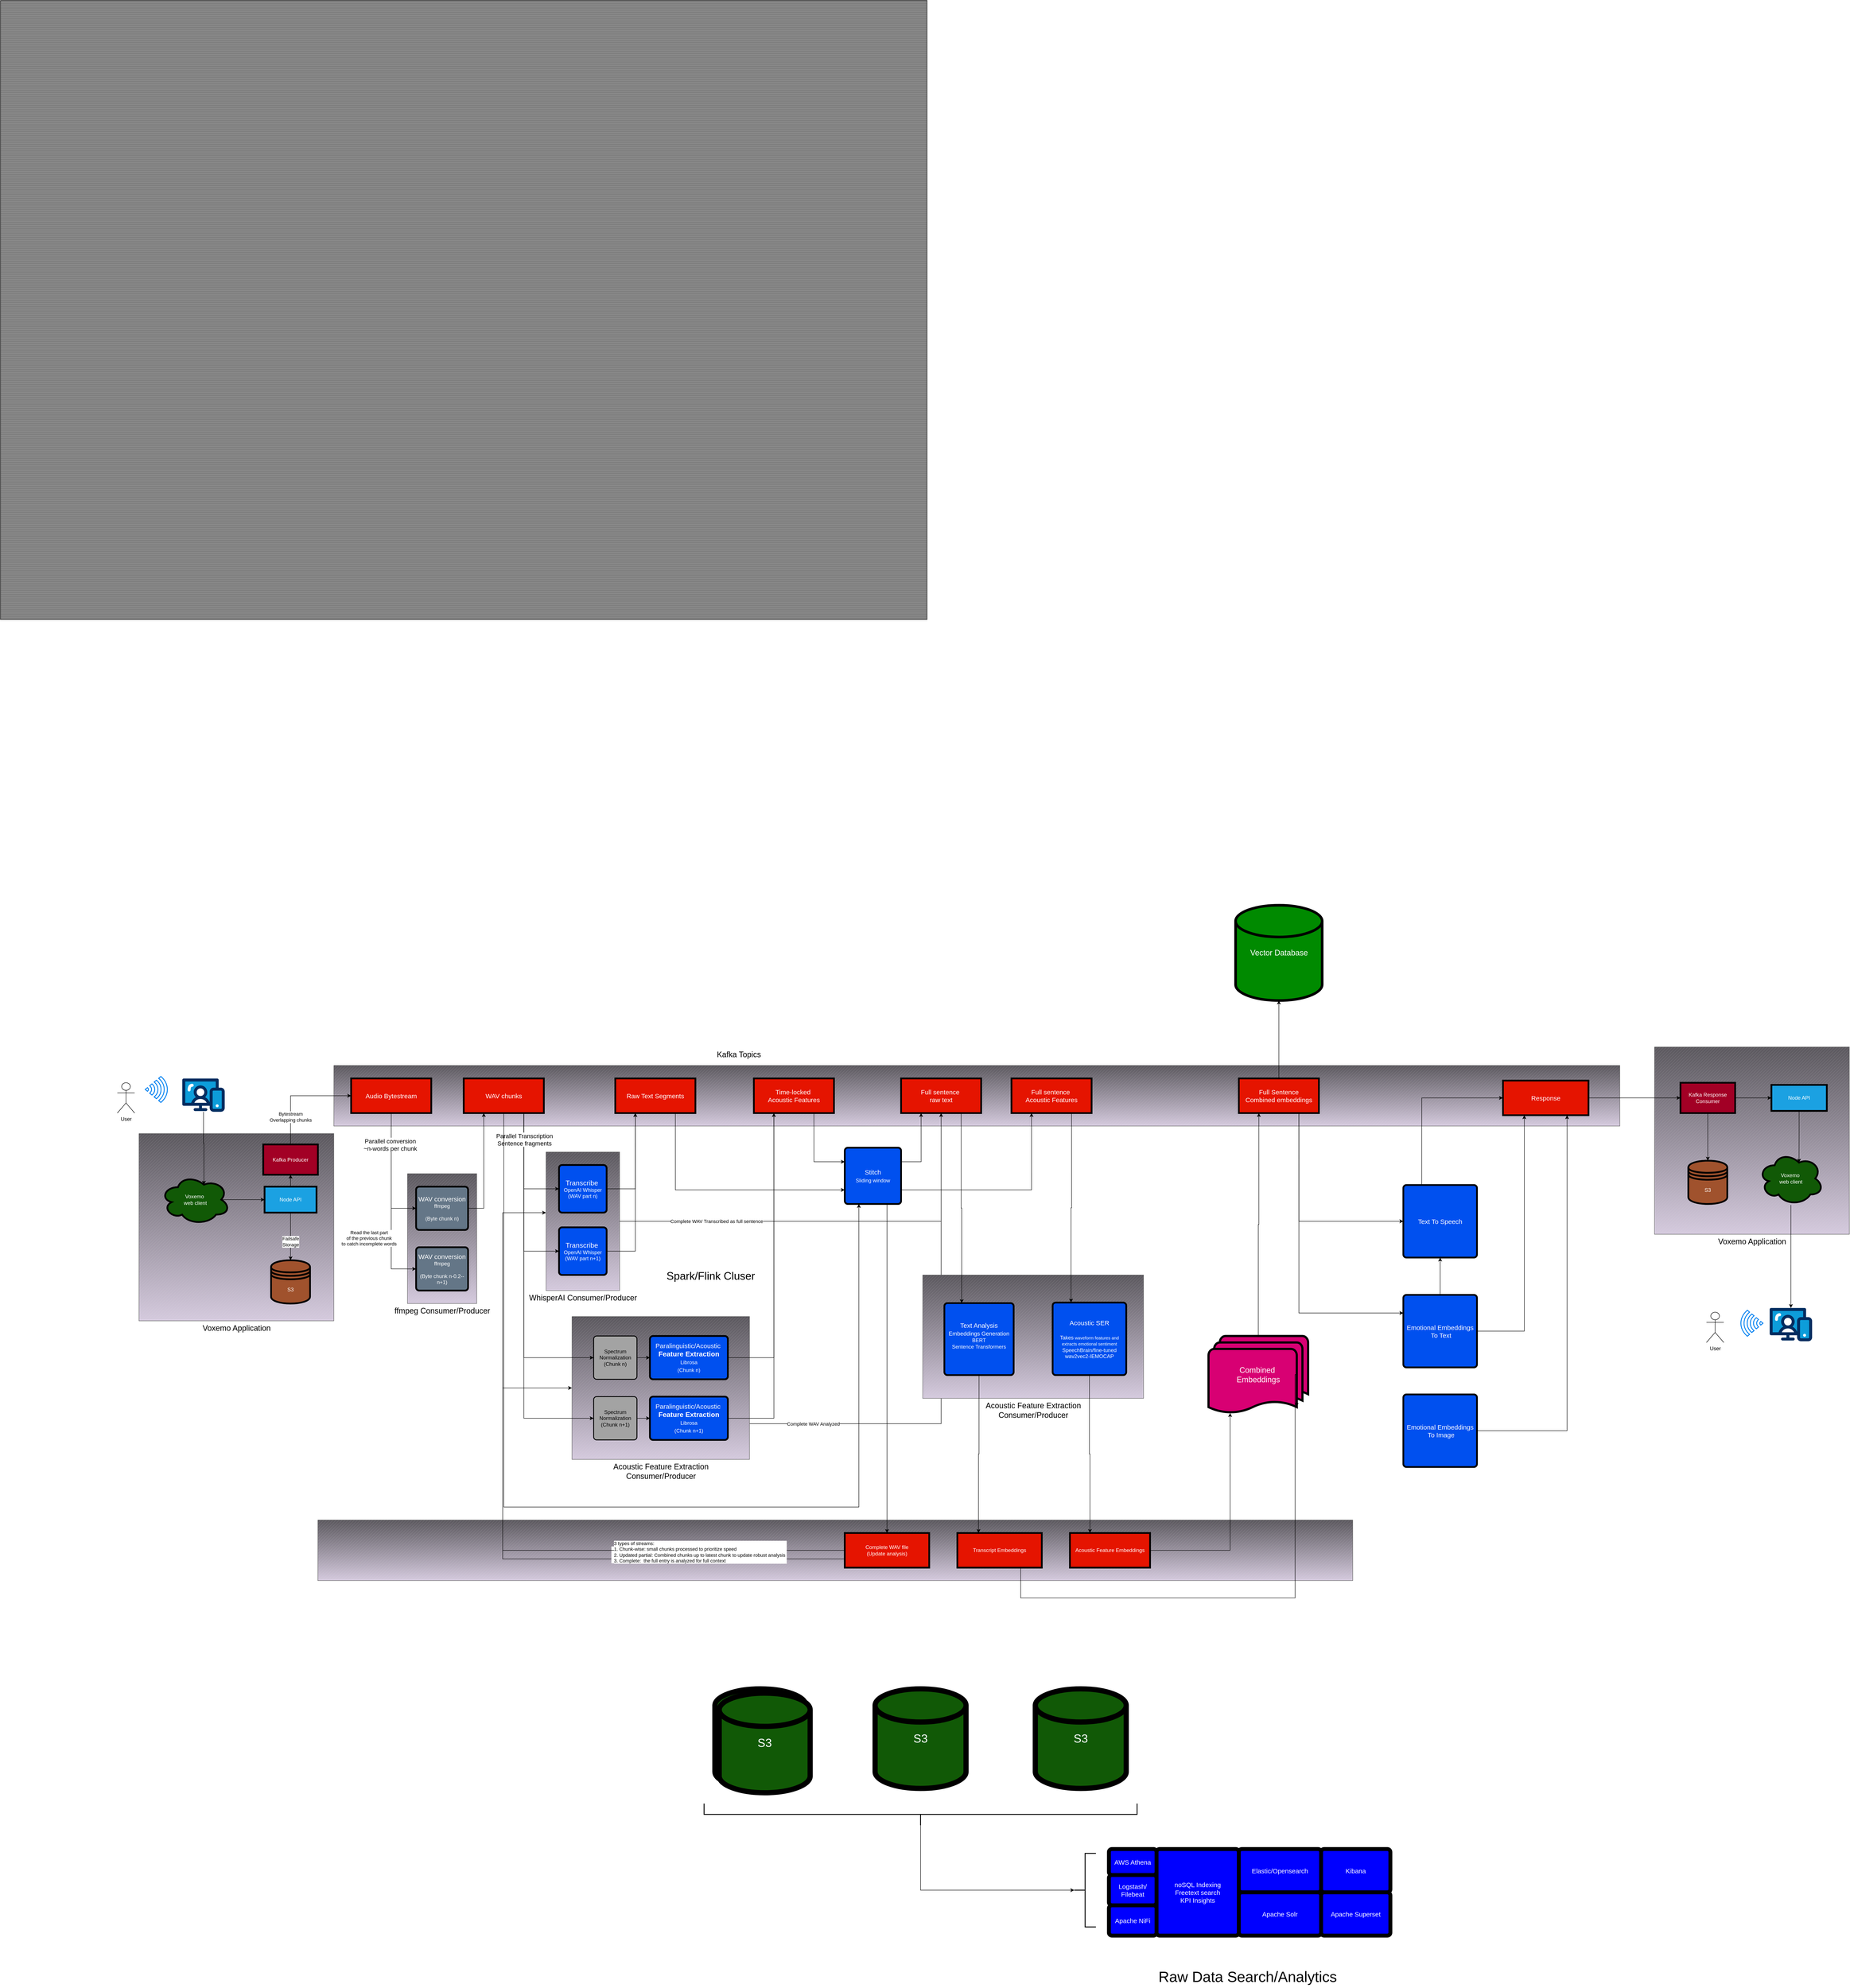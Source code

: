 <mxfile version="24.7.7">
  <diagram name="Page-1" id="7Tb53v2nf2DUyBZa-c6o">
    <mxGraphModel dx="3130" dy="4836" grid="1" gridSize="10" guides="1" tooltips="1" connect="1" arrows="1" fold="1" page="1" pageScale="1" pageWidth="850" pageHeight="1100" math="0" shadow="0">
      <root>
        <mxCell id="0" />
        <mxCell id="1" parent="0" />
        <mxCell id="9S8Kf50l2ie6K4rebAup-185" value="&lt;font style=&quot;font-size: 18px;&quot;&gt;Voxemo Application&lt;/font&gt;" style="verticalLabelPosition=bottom;verticalAlign=top;html=1;shape=mxgraph.basic.patternFillRect;fillStyle=diag;step=5;fillStrokeWidth=0.2;fillStrokeColor=#dddddd;fillColor=#D5CADE;gradientColor=#5B585E;strokeColor=#666666;gradientDirection=north;" vertex="1" parent="1">
          <mxGeometry x="3610" y="-2.6" width="450" height="432.6" as="geometry" />
        </mxCell>
        <mxCell id="9S8Kf50l2ie6K4rebAup-151" value="" style="verticalLabelPosition=bottom;verticalAlign=top;html=1;shape=mxgraph.basic.patternFillRect;fillStyle=diag;step=5;fillStrokeWidth=0.2;fillStrokeColor=#dddddd;fillColor=#D5CADE;gradientColor=#5B585E;strokeColor=#666666;gradientDirection=north;" vertex="1" parent="1">
          <mxGeometry x="523.12" y="1090" width="2390" height="140" as="geometry" />
        </mxCell>
        <mxCell id="9S8Kf50l2ie6K4rebAup-149" style="edgeStyle=orthogonalEdgeStyle;rounded=0;orthogonalLoop=1;jettySize=auto;html=1;exitX=0.5;exitY=1;exitDx=0;exitDy=0;entryX=1;entryY=0.75;entryDx=0;entryDy=0;entryPerimeter=0;startArrow=classic;startFill=1;endArrow=none;endFill=0;" edge="1" parent="1" source="9S8Kf50l2ie6K4rebAup-108" target="9S8Kf50l2ie6K4rebAup-95">
          <mxGeometry relative="1" as="geometry" />
        </mxCell>
        <mxCell id="9S8Kf50l2ie6K4rebAup-150" value="Complete WAV Analyzed" style="edgeLabel;html=1;align=center;verticalAlign=middle;resizable=0;points=[];" vertex="1" connectable="0" parent="9S8Kf50l2ie6K4rebAup-149">
          <mxGeometry x="0.747" relative="1" as="geometry">
            <mxPoint as="offset" />
          </mxGeometry>
        </mxCell>
        <mxCell id="9S8Kf50l2ie6K4rebAup-129" value="&lt;font style=&quot;font-size: 18px;&quot;&gt;Voxemo Application&lt;/font&gt;" style="verticalLabelPosition=bottom;verticalAlign=top;html=1;shape=mxgraph.basic.patternFillRect;fillStyle=diag;step=5;fillStrokeWidth=0.2;fillStrokeColor=#dddddd;fillColor=#D5CADE;gradientColor=#5B585E;strokeColor=#666666;gradientDirection=north;" vertex="1" parent="1">
          <mxGeometry x="110" y="197.4" width="450" height="432.6" as="geometry" />
        </mxCell>
        <mxCell id="9S8Kf50l2ie6K4rebAup-118" value="&lt;font style=&quot;font-size: 18px;&quot;&gt;Acoustic Feature Extraction&lt;/font&gt;&lt;div style=&quot;font-size: 18px;&quot;&gt;&lt;font style=&quot;font-size: 18px;&quot;&gt;Consumer/Producer&lt;/font&gt;&lt;/div&gt;" style="verticalLabelPosition=bottom;verticalAlign=top;html=1;shape=mxgraph.basic.patternFillRect;fillStyle=diag;step=5;fillStrokeWidth=0.2;fillStrokeColor=#dddddd;fillColor=#D5CADE;gradientColor=#5B585E;strokeColor=#666666;gradientDirection=north;" vertex="1" parent="1">
          <mxGeometry x="1920" y="524" width="510" height="285" as="geometry" />
        </mxCell>
        <mxCell id="9S8Kf50l2ie6K4rebAup-104" value="&lt;font style=&quot;font-size: 18px;&quot;&gt;ffmpeg Consumer/Producer&lt;/font&gt;" style="verticalLabelPosition=bottom;verticalAlign=top;html=1;shape=mxgraph.basic.patternFillRect;fillStyle=diag;step=5;fillStrokeWidth=0.2;fillStrokeColor=#dddddd;fillColor=#D5CADE;gradientColor=#5B585E;strokeColor=#666666;gradientDirection=north;" vertex="1" parent="1">
          <mxGeometry x="730" y="290" width="160" height="300" as="geometry" />
        </mxCell>
        <mxCell id="9S8Kf50l2ie6K4rebAup-95" value="&lt;font style=&quot;font-size: 18px;&quot;&gt;Acoustic Feature Extraction&lt;/font&gt;&lt;div style=&quot;font-size: 18px;&quot;&gt;&lt;font style=&quot;font-size: 18px;&quot;&gt;Consumer/Producer&lt;/font&gt;&lt;/div&gt;" style="verticalLabelPosition=bottom;verticalAlign=top;html=1;shape=mxgraph.basic.patternFillRect;fillStyle=diag;step=5;fillStrokeWidth=0.2;fillStrokeColor=#dddddd;fillColor=#D5CADE;gradientColor=#5B585E;strokeColor=#666666;gradientDirection=north;" vertex="1" parent="1">
          <mxGeometry x="1110" y="620" width="410" height="330" as="geometry" />
        </mxCell>
        <mxCell id="9S8Kf50l2ie6K4rebAup-92" value="&lt;font style=&quot;font-size: 18px;&quot;&gt;WhisperAI Consumer/Producer&lt;/font&gt;" style="verticalLabelPosition=bottom;verticalAlign=top;html=1;shape=mxgraph.basic.patternFillRect;fillStyle=diag;step=5;fillStrokeWidth=0.2;fillStrokeColor=#dddddd;fillColor=#D5CADE;gradientColor=#5B585E;strokeColor=#666666;gradientDirection=north;" vertex="1" parent="1">
          <mxGeometry x="1050" y="240" width="170" height="320" as="geometry" />
        </mxCell>
        <mxCell id="9S8Kf50l2ie6K4rebAup-90" value="" style="verticalLabelPosition=bottom;verticalAlign=top;html=1;shape=mxgraph.basic.patternFillRect;fillStyle=diag;step=5;fillStrokeWidth=0.2;fillStrokeColor=#dddddd;fillColor=#D5CADE;gradientColor=#5B585E;strokeColor=#666666;gradientDirection=north;" vertex="1" parent="1">
          <mxGeometry x="560" y="40" width="2970" height="140" as="geometry" />
        </mxCell>
        <mxCell id="9S8Kf50l2ie6K4rebAup-51" value="" style="verticalLabelPosition=bottom;verticalAlign=top;html=1;shape=mxgraph.basic.patternFillRect;fillStyle=hor;step=5;fillStrokeWidth=0.2;fillStrokeColor=#dddddd;fillColor=#808080;" vertex="1" parent="1">
          <mxGeometry x="-210" y="-2420" width="2140" height="1430" as="geometry" />
        </mxCell>
        <mxCell id="9S8Kf50l2ie6K4rebAup-1" value="User" style="shape=umlActor;verticalLabelPosition=bottom;verticalAlign=top;html=1;outlineConnect=0;" vertex="1" parent="1">
          <mxGeometry x="60" y="80" width="40" height="70" as="geometry" />
        </mxCell>
        <mxCell id="9S8Kf50l2ie6K4rebAup-10" style="edgeStyle=orthogonalEdgeStyle;rounded=0;orthogonalLoop=1;jettySize=auto;html=1;exitX=0.875;exitY=0.5;exitDx=0;exitDy=0;exitPerimeter=0;entryX=0;entryY=0.5;entryDx=0;entryDy=0;" edge="1" parent="1" source="9S8Kf50l2ie6K4rebAup-2" target="9S8Kf50l2ie6K4rebAup-3">
          <mxGeometry relative="1" as="geometry" />
        </mxCell>
        <mxCell id="9S8Kf50l2ie6K4rebAup-2" value="Voxemo&amp;nbsp;&lt;div&gt;web client&lt;/div&gt;" style="ellipse;shape=cloud;whiteSpace=wrap;html=1;fillColor=#115906;strokeColor=#000000;fontColor=#ffffff;strokeWidth=4;" vertex="1" parent="1">
          <mxGeometry x="160" y="292.5" width="160" height="115" as="geometry" />
        </mxCell>
        <mxCell id="9S8Kf50l2ie6K4rebAup-30" style="edgeStyle=orthogonalEdgeStyle;rounded=0;orthogonalLoop=1;jettySize=auto;html=1;entryX=0.5;entryY=1;entryDx=0;entryDy=0;" edge="1" parent="1" source="9S8Kf50l2ie6K4rebAup-3" target="9S8Kf50l2ie6K4rebAup-27">
          <mxGeometry relative="1" as="geometry" />
        </mxCell>
        <mxCell id="9S8Kf50l2ie6K4rebAup-79" style="edgeStyle=orthogonalEdgeStyle;rounded=0;orthogonalLoop=1;jettySize=auto;html=1;exitX=0.5;exitY=1;exitDx=0;exitDy=0;entryX=0.5;entryY=0;entryDx=0;entryDy=0;" edge="1" parent="1" source="9S8Kf50l2ie6K4rebAup-3" target="9S8Kf50l2ie6K4rebAup-11">
          <mxGeometry relative="1" as="geometry" />
        </mxCell>
        <mxCell id="9S8Kf50l2ie6K4rebAup-80" value="Failsafe&lt;div&gt;Storage&lt;/div&gt;" style="edgeLabel;html=1;align=center;verticalAlign=middle;resizable=0;points=[];" vertex="1" connectable="0" parent="9S8Kf50l2ie6K4rebAup-79">
          <mxGeometry x="-0.208" relative="1" as="geometry">
            <mxPoint y="23" as="offset" />
          </mxGeometry>
        </mxCell>
        <mxCell id="9S8Kf50l2ie6K4rebAup-3" value="Node API" style="rounded=0;whiteSpace=wrap;html=1;fillColor=#1ba1e2;strokeColor=#000000;fontColor=#ffffff;strokeWidth=4;" vertex="1" parent="1">
          <mxGeometry x="400" y="320" width="120" height="60" as="geometry" />
        </mxCell>
        <mxCell id="9S8Kf50l2ie6K4rebAup-6" value="" style="html=1;verticalLabelPosition=bottom;align=center;labelBackgroundColor=#ffffff;verticalAlign=top;strokeWidth=2;strokeColor=#0080F0;shadow=0;dashed=0;shape=mxgraph.ios7.icons.wifi;pointerEvents=1;rotation=90;" vertex="1" parent="1">
          <mxGeometry x="120" y="70" width="60" height="51" as="geometry" />
        </mxCell>
        <mxCell id="9S8Kf50l2ie6K4rebAup-7" value="" style="verticalLabelPosition=bottom;aspect=fixed;html=1;shape=mxgraph.salesforce.web;" vertex="1" parent="1">
          <mxGeometry x="210" y="70" width="97.97" height="77.4" as="geometry" />
        </mxCell>
        <mxCell id="9S8Kf50l2ie6K4rebAup-9" style="edgeStyle=orthogonalEdgeStyle;rounded=0;orthogonalLoop=1;jettySize=auto;html=1;entryX=0.625;entryY=0.2;entryDx=0;entryDy=0;entryPerimeter=0;" edge="1" parent="1" source="9S8Kf50l2ie6K4rebAup-7" target="9S8Kf50l2ie6K4rebAup-2">
          <mxGeometry relative="1" as="geometry" />
        </mxCell>
        <mxCell id="9S8Kf50l2ie6K4rebAup-11" value="S3" style="shape=datastore;whiteSpace=wrap;html=1;fillColor=#a0522d;strokeColor=#000000;fontColor=#ffffff;strokeWidth=4;" vertex="1" parent="1">
          <mxGeometry x="414.99" y="490" width="90" height="100" as="geometry" />
        </mxCell>
        <mxCell id="9S8Kf50l2ie6K4rebAup-66" style="edgeStyle=orthogonalEdgeStyle;rounded=0;orthogonalLoop=1;jettySize=auto;html=1;exitX=1;exitY=0.5;exitDx=0;exitDy=0;entryX=0.25;entryY=1;entryDx=0;entryDy=0;" edge="1" parent="1" source="9S8Kf50l2ie6K4rebAup-12" target="9S8Kf50l2ie6K4rebAup-67">
          <mxGeometry relative="1" as="geometry" />
        </mxCell>
        <mxCell id="9S8Kf50l2ie6K4rebAup-12" value="&lt;div style=&quot;font-size: 15px;&quot;&gt;WAV conversion&lt;/div&gt;ffmpeg&lt;div&gt;&lt;br&gt;&lt;/div&gt;&lt;div&gt;(Byte chunk n)&lt;/div&gt;" style="rounded=1;whiteSpace=wrap;html=1;absoluteArcSize=1;arcSize=14;strokeWidth=4;fillColor=#647687;strokeColor=#000000;fontColor=#ffffff;" vertex="1" parent="1">
          <mxGeometry x="750" y="320" width="120" height="100" as="geometry" />
        </mxCell>
        <mxCell id="9S8Kf50l2ie6K4rebAup-72" style="edgeStyle=orthogonalEdgeStyle;rounded=0;orthogonalLoop=1;jettySize=auto;html=1;exitX=1;exitY=0.5;exitDx=0;exitDy=0;entryX=0.25;entryY=1;entryDx=0;entryDy=0;" edge="1" parent="1" source="9S8Kf50l2ie6K4rebAup-17" target="9S8Kf50l2ie6K4rebAup-71">
          <mxGeometry relative="1" as="geometry" />
        </mxCell>
        <mxCell id="9S8Kf50l2ie6K4rebAup-17" value="&lt;div&gt;&lt;font style=&quot;font-size: 16px;&quot;&gt;Transcribe&amp;nbsp;&lt;/font&gt;&lt;/div&gt;&lt;div&gt;OpenAI Whisper&lt;/div&gt;&lt;div&gt;(WAV part n)&lt;/div&gt;" style="rounded=1;whiteSpace=wrap;html=1;absoluteArcSize=1;arcSize=14;strokeWidth=4;fillColor=#0050ef;fontColor=#ffffff;strokeColor=#000000;" vertex="1" parent="1">
          <mxGeometry x="1080" y="270" width="110" height="110" as="geometry" />
        </mxCell>
        <mxCell id="9S8Kf50l2ie6K4rebAup-44" style="edgeStyle=orthogonalEdgeStyle;rounded=0;orthogonalLoop=1;jettySize=auto;html=1;exitX=0.5;exitY=0;exitDx=0;exitDy=0;entryX=0;entryY=0.5;entryDx=0;entryDy=0;" edge="1" parent="1" source="9S8Kf50l2ie6K4rebAup-27" target="9S8Kf50l2ie6K4rebAup-46">
          <mxGeometry relative="1" as="geometry">
            <mxPoint x="640" y="70" as="targetPoint" />
          </mxGeometry>
        </mxCell>
        <mxCell id="9S8Kf50l2ie6K4rebAup-99" value="Bytestream&lt;div&gt;Overlapping chunks&lt;/div&gt;" style="edgeLabel;html=1;align=center;verticalAlign=middle;resizable=0;points=[];" vertex="1" connectable="0" parent="9S8Kf50l2ie6K4rebAup-44">
          <mxGeometry x="-0.391" y="2" relative="1" as="geometry">
            <mxPoint x="2" y="13" as="offset" />
          </mxGeometry>
        </mxCell>
        <mxCell id="9S8Kf50l2ie6K4rebAup-27" value="Kafka Producer" style="rounded=0;whiteSpace=wrap;html=1;fillColor=#a20025;strokeColor=#000000;fontColor=#ffffff;strokeWidth=4;" vertex="1" parent="1">
          <mxGeometry x="396.87" y="222.5" width="126.25" height="70" as="geometry" />
        </mxCell>
        <mxCell id="9S8Kf50l2ie6K4rebAup-87" style="edgeStyle=orthogonalEdgeStyle;rounded=0;orthogonalLoop=1;jettySize=auto;html=1;exitX=1;exitY=0.5;exitDx=0;exitDy=0;entryX=0.25;entryY=1;entryDx=0;entryDy=0;" edge="1" parent="1" source="9S8Kf50l2ie6K4rebAup-32" target="9S8Kf50l2ie6K4rebAup-88">
          <mxGeometry relative="1" as="geometry">
            <mxPoint x="1540" y="180" as="targetPoint" />
          </mxGeometry>
        </mxCell>
        <mxCell id="9S8Kf50l2ie6K4rebAup-32" value="&lt;font style=&quot;font-size: 15px;&quot;&gt;Paralinguistic/Acoustic&amp;nbsp;&lt;/font&gt;&lt;div&gt;&lt;font style=&quot;font-size: 16px;&quot;&gt;&lt;b&gt;Feature Extraction&lt;/b&gt;&lt;/font&gt;&lt;/div&gt;&lt;div style=&quot;font-size: 15px;&quot;&gt;&lt;font style=&quot;font-size: 12px;&quot;&gt;Librosa&lt;/font&gt;&lt;/div&gt;&lt;div style=&quot;font-size: 15px;&quot;&gt;&lt;font style=&quot;font-size: 12px;&quot;&gt;(Chunk n)&lt;/font&gt;&lt;/div&gt;" style="rounded=1;whiteSpace=wrap;html=1;absoluteArcSize=1;arcSize=14;strokeWidth=4;fillColor=#0050ef;fontColor=#ffffff;strokeColor=#000000;" vertex="1" parent="1">
          <mxGeometry x="1290" y="665" width="180" height="100" as="geometry" />
        </mxCell>
        <mxCell id="9S8Kf50l2ie6K4rebAup-65" style="edgeStyle=orthogonalEdgeStyle;rounded=0;orthogonalLoop=1;jettySize=auto;html=1;exitX=0.5;exitY=1;exitDx=0;exitDy=0;entryX=0;entryY=0.5;entryDx=0;entryDy=0;" edge="1" parent="1" source="9S8Kf50l2ie6K4rebAup-46" target="9S8Kf50l2ie6K4rebAup-12">
          <mxGeometry relative="1" as="geometry" />
        </mxCell>
        <mxCell id="9S8Kf50l2ie6K4rebAup-101" style="edgeStyle=orthogonalEdgeStyle;rounded=0;orthogonalLoop=1;jettySize=auto;html=1;exitX=0.5;exitY=1;exitDx=0;exitDy=0;entryX=0;entryY=0.5;entryDx=0;entryDy=0;" edge="1" parent="1" source="9S8Kf50l2ie6K4rebAup-46" target="9S8Kf50l2ie6K4rebAup-100">
          <mxGeometry relative="1" as="geometry" />
        </mxCell>
        <mxCell id="9S8Kf50l2ie6K4rebAup-102" value="Read the last part&lt;div&gt;of the previous chunk&lt;/div&gt;&lt;div&gt;to catch incomplete words&lt;/div&gt;" style="edgeLabel;html=1;align=center;verticalAlign=middle;resizable=0;points=[];" vertex="1" connectable="0" parent="9S8Kf50l2ie6K4rebAup-101">
          <mxGeometry x="0.376" y="4" relative="1" as="geometry">
            <mxPoint x="-56" y="2" as="offset" />
          </mxGeometry>
        </mxCell>
        <mxCell id="9S8Kf50l2ie6K4rebAup-130" value="&lt;font style=&quot;font-size: 14px;&quot;&gt;Parallel conversion&lt;/font&gt;&lt;div style=&quot;font-size: 14px;&quot;&gt;&lt;font style=&quot;font-size: 14px;&quot;&gt;~n-words per chunk&lt;/font&gt;&lt;/div&gt;" style="edgeLabel;html=1;align=center;verticalAlign=middle;resizable=0;points=[];" vertex="1" connectable="0" parent="9S8Kf50l2ie6K4rebAup-101">
          <mxGeometry x="-0.65" y="-3" relative="1" as="geometry">
            <mxPoint as="offset" />
          </mxGeometry>
        </mxCell>
        <mxCell id="9S8Kf50l2ie6K4rebAup-46" value="Audio Bytestream" style="whiteSpace=wrap;html=1;align=center;fillColor=#e51400;strokeColor=#000000;fontColor=#ffffff;strokeWidth=4;fontSize=15;" vertex="1" parent="1">
          <mxGeometry x="600" y="70.0" width="185" height="80" as="geometry" />
        </mxCell>
        <mxCell id="9S8Kf50l2ie6K4rebAup-58" style="edgeStyle=orthogonalEdgeStyle;rounded=0;orthogonalLoop=1;jettySize=auto;html=1;exitX=1;exitY=0.5;exitDx=0;exitDy=0;entryX=0;entryY=0.5;entryDx=0;entryDy=0;" edge="1" parent="1" source="9S8Kf50l2ie6K4rebAup-56" target="9S8Kf50l2ie6K4rebAup-32">
          <mxGeometry relative="1" as="geometry" />
        </mxCell>
        <mxCell id="9S8Kf50l2ie6K4rebAup-56" value="Spectrum&lt;div&gt;Normalization&lt;div&gt;(Chunk n)&lt;/div&gt;&lt;/div&gt;" style="rounded=1;whiteSpace=wrap;html=1;absoluteArcSize=1;arcSize=14;strokeWidth=2;fillColor=#A3A3A3;" vertex="1" parent="1">
          <mxGeometry x="1160" y="665" width="100" height="100" as="geometry" />
        </mxCell>
        <mxCell id="9S8Kf50l2ie6K4rebAup-70" style="edgeStyle=orthogonalEdgeStyle;rounded=0;orthogonalLoop=1;jettySize=auto;html=1;exitX=0.75;exitY=1;exitDx=0;exitDy=0;entryX=0;entryY=0.5;entryDx=0;entryDy=0;" edge="1" parent="1" source="9S8Kf50l2ie6K4rebAup-67" target="9S8Kf50l2ie6K4rebAup-17">
          <mxGeometry relative="1" as="geometry" />
        </mxCell>
        <mxCell id="9S8Kf50l2ie6K4rebAup-76" style="edgeStyle=orthogonalEdgeStyle;rounded=0;orthogonalLoop=1;jettySize=auto;html=1;exitX=0.75;exitY=1;exitDx=0;exitDy=0;entryX=0;entryY=0.5;entryDx=0;entryDy=0;" edge="1" parent="1" source="9S8Kf50l2ie6K4rebAup-67" target="9S8Kf50l2ie6K4rebAup-74">
          <mxGeometry relative="1" as="geometry" />
        </mxCell>
        <mxCell id="9S8Kf50l2ie6K4rebAup-82" style="edgeStyle=orthogonalEdgeStyle;rounded=0;orthogonalLoop=1;jettySize=auto;html=1;exitX=0.75;exitY=1;exitDx=0;exitDy=0;entryX=0;entryY=0.5;entryDx=0;entryDy=0;" edge="1" parent="1" source="9S8Kf50l2ie6K4rebAup-67" target="9S8Kf50l2ie6K4rebAup-56">
          <mxGeometry relative="1" as="geometry" />
        </mxCell>
        <mxCell id="9S8Kf50l2ie6K4rebAup-86" style="edgeStyle=orthogonalEdgeStyle;rounded=0;orthogonalLoop=1;jettySize=auto;html=1;exitX=0.75;exitY=1;exitDx=0;exitDy=0;entryX=0;entryY=0.5;entryDx=0;entryDy=0;" edge="1" parent="1" source="9S8Kf50l2ie6K4rebAup-67" target="9S8Kf50l2ie6K4rebAup-85">
          <mxGeometry relative="1" as="geometry" />
        </mxCell>
        <mxCell id="9S8Kf50l2ie6K4rebAup-103" value="&lt;font style=&quot;font-size: 14px;&quot;&gt;Parallel Transcription&lt;/font&gt;&lt;div style=&quot;font-size: 14px;&quot;&gt;&lt;font style=&quot;font-size: 14px;&quot;&gt;Sentence fragments&lt;/font&gt;&lt;/div&gt;" style="edgeLabel;html=1;align=center;verticalAlign=middle;resizable=0;points=[];" vertex="1" connectable="0" parent="9S8Kf50l2ie6K4rebAup-86">
          <mxGeometry x="-0.803" y="-1" relative="1" as="geometry">
            <mxPoint x="2" y="-25" as="offset" />
          </mxGeometry>
        </mxCell>
        <mxCell id="9S8Kf50l2ie6K4rebAup-139" style="edgeStyle=orthogonalEdgeStyle;rounded=0;orthogonalLoop=1;jettySize=auto;html=1;entryX=0.25;entryY=1;entryDx=0;entryDy=0;" edge="1" parent="1" source="9S8Kf50l2ie6K4rebAup-67" target="9S8Kf50l2ie6K4rebAup-105">
          <mxGeometry relative="1" as="geometry">
            <Array as="points">
              <mxPoint x="953" y="1060" />
              <mxPoint x="1773" y="1060" />
            </Array>
          </mxGeometry>
        </mxCell>
        <mxCell id="9S8Kf50l2ie6K4rebAup-67" value="WAV chunks" style="whiteSpace=wrap;html=1;align=center;fillColor=#e51400;strokeColor=#000000;fontColor=#ffffff;strokeWidth=4;fontSize=15;" vertex="1" parent="1">
          <mxGeometry x="860" y="70.0" width="185" height="80" as="geometry" />
        </mxCell>
        <mxCell id="9S8Kf50l2ie6K4rebAup-106" style="edgeStyle=orthogonalEdgeStyle;rounded=0;orthogonalLoop=1;jettySize=auto;html=1;exitX=0.75;exitY=1;exitDx=0;exitDy=0;entryX=0;entryY=0.75;entryDx=0;entryDy=0;" edge="1" parent="1" source="9S8Kf50l2ie6K4rebAup-71" target="9S8Kf50l2ie6K4rebAup-105">
          <mxGeometry relative="1" as="geometry" />
        </mxCell>
        <mxCell id="9S8Kf50l2ie6K4rebAup-71" value="Raw Text Segments" style="whiteSpace=wrap;html=1;align=center;fillColor=#e51400;strokeColor=#000000;fontColor=#ffffff;strokeWidth=4;fontSize=15;" vertex="1" parent="1">
          <mxGeometry x="1210" y="70.0" width="185" height="80" as="geometry" />
        </mxCell>
        <mxCell id="9S8Kf50l2ie6K4rebAup-78" style="edgeStyle=orthogonalEdgeStyle;rounded=0;orthogonalLoop=1;jettySize=auto;html=1;exitX=1;exitY=0.5;exitDx=0;exitDy=0;entryX=0.25;entryY=1;entryDx=0;entryDy=0;" edge="1" parent="1" source="9S8Kf50l2ie6K4rebAup-74" target="9S8Kf50l2ie6K4rebAup-71">
          <mxGeometry relative="1" as="geometry" />
        </mxCell>
        <mxCell id="9S8Kf50l2ie6K4rebAup-74" value="&lt;div&gt;&lt;font style=&quot;font-size: 16px;&quot;&gt;Transcribe&amp;nbsp;&lt;/font&gt;&lt;/div&gt;&lt;div&gt;OpenAI Whisper&lt;/div&gt;&lt;div&gt;(WAV part n+1)&lt;/div&gt;" style="rounded=1;whiteSpace=wrap;html=1;absoluteArcSize=1;arcSize=14;strokeWidth=4;fillColor=#0050ef;fontColor=#ffffff;strokeColor=#000000;" vertex="1" parent="1">
          <mxGeometry x="1080" y="414" width="110" height="110" as="geometry" />
        </mxCell>
        <mxCell id="9S8Kf50l2ie6K4rebAup-89" style="edgeStyle=orthogonalEdgeStyle;rounded=0;orthogonalLoop=1;jettySize=auto;html=1;exitX=1;exitY=0.5;exitDx=0;exitDy=0;entryX=0.25;entryY=1;entryDx=0;entryDy=0;" edge="1" parent="1" source="9S8Kf50l2ie6K4rebAup-83" target="9S8Kf50l2ie6K4rebAup-88">
          <mxGeometry relative="1" as="geometry" />
        </mxCell>
        <mxCell id="9S8Kf50l2ie6K4rebAup-83" value="&lt;font style=&quot;font-size: 15px;&quot;&gt;Paralinguistic/Acoustic&amp;nbsp;&lt;/font&gt;&lt;div&gt;&lt;font style=&quot;font-size: 16px;&quot;&gt;&lt;b&gt;Feature Extraction&lt;/b&gt;&lt;/font&gt;&lt;/div&gt;&lt;div style=&quot;font-size: 15px;&quot;&gt;&lt;font style=&quot;font-size: 12px;&quot;&gt;Librosa&lt;/font&gt;&lt;/div&gt;&lt;div style=&quot;font-size: 15px;&quot;&gt;&lt;font style=&quot;font-size: 12px;&quot;&gt;(Chunk n+1)&lt;/font&gt;&lt;/div&gt;" style="rounded=1;whiteSpace=wrap;html=1;absoluteArcSize=1;arcSize=14;strokeWidth=4;fillColor=#0050ef;fontColor=#ffffff;strokeColor=#000000;" vertex="1" parent="1">
          <mxGeometry x="1290" y="805" width="180" height="100" as="geometry" />
        </mxCell>
        <mxCell id="9S8Kf50l2ie6K4rebAup-84" style="edgeStyle=orthogonalEdgeStyle;rounded=0;orthogonalLoop=1;jettySize=auto;html=1;exitX=1;exitY=0.5;exitDx=0;exitDy=0;entryX=0;entryY=0.5;entryDx=0;entryDy=0;" edge="1" parent="1" source="9S8Kf50l2ie6K4rebAup-85" target="9S8Kf50l2ie6K4rebAup-83">
          <mxGeometry relative="1" as="geometry" />
        </mxCell>
        <mxCell id="9S8Kf50l2ie6K4rebAup-85" value="Spectrum Normalization&lt;div&gt;(Chunk n+1)&lt;/div&gt;" style="rounded=1;whiteSpace=wrap;html=1;absoluteArcSize=1;arcSize=14;strokeWidth=2;fillColor=#A3A3A3;" vertex="1" parent="1">
          <mxGeometry x="1160" y="805" width="100" height="100" as="geometry" />
        </mxCell>
        <mxCell id="9S8Kf50l2ie6K4rebAup-107" style="edgeStyle=orthogonalEdgeStyle;rounded=0;orthogonalLoop=1;jettySize=auto;html=1;exitX=0.75;exitY=1;exitDx=0;exitDy=0;entryX=0;entryY=0.25;entryDx=0;entryDy=0;" edge="1" parent="1" source="9S8Kf50l2ie6K4rebAup-88" target="9S8Kf50l2ie6K4rebAup-105">
          <mxGeometry relative="1" as="geometry" />
        </mxCell>
        <mxCell id="9S8Kf50l2ie6K4rebAup-88" value="Time-locked&amp;nbsp;&lt;div style=&quot;font-size: 15px;&quot;&gt;Acoustic Features&lt;/div&gt;" style="whiteSpace=wrap;html=1;align=center;fillColor=#e51400;strokeColor=#000000;fontColor=#ffffff;strokeWidth=4;fontSize=15;" vertex="1" parent="1">
          <mxGeometry x="1530" y="70.0" width="185" height="80" as="geometry" />
        </mxCell>
        <mxCell id="9S8Kf50l2ie6K4rebAup-91" value="&lt;font style=&quot;font-size: 18px;&quot;&gt;Kafka Topics&lt;/font&gt;" style="text;html=1;align=center;verticalAlign=middle;resizable=0;points=[];autosize=1;strokeColor=none;fillColor=none;" vertex="1" parent="1">
          <mxGeometry x="1430" width="130" height="30" as="geometry" />
        </mxCell>
        <mxCell id="9S8Kf50l2ie6K4rebAup-100" value="&lt;div style=&quot;font-size: 15px;&quot;&gt;WAV conversion&lt;/div&gt;ffmpeg&lt;div&gt;&lt;br&gt;&lt;/div&gt;&lt;div&gt;(Byte chunk n-0.2--n+1)&lt;/div&gt;" style="rounded=1;whiteSpace=wrap;html=1;absoluteArcSize=1;arcSize=14;strokeWidth=4;fillColor=#647687;strokeColor=#000000;fontColor=#ffffff;" vertex="1" parent="1">
          <mxGeometry x="750" y="460" width="120" height="100" as="geometry" />
        </mxCell>
        <mxCell id="9S8Kf50l2ie6K4rebAup-109" style="edgeStyle=orthogonalEdgeStyle;rounded=0;orthogonalLoop=1;jettySize=auto;html=1;exitX=1;exitY=0.25;exitDx=0;exitDy=0;entryX=0.25;entryY=1;entryDx=0;entryDy=0;" edge="1" parent="1" source="9S8Kf50l2ie6K4rebAup-105" target="9S8Kf50l2ie6K4rebAup-108">
          <mxGeometry relative="1" as="geometry" />
        </mxCell>
        <mxCell id="9S8Kf50l2ie6K4rebAup-111" style="edgeStyle=orthogonalEdgeStyle;rounded=0;orthogonalLoop=1;jettySize=auto;html=1;exitX=1;exitY=0.75;exitDx=0;exitDy=0;entryX=0.25;entryY=1;entryDx=0;entryDy=0;" edge="1" parent="1" source="9S8Kf50l2ie6K4rebAup-105" target="9S8Kf50l2ie6K4rebAup-110">
          <mxGeometry relative="1" as="geometry" />
        </mxCell>
        <mxCell id="9S8Kf50l2ie6K4rebAup-141" style="edgeStyle=orthogonalEdgeStyle;rounded=0;orthogonalLoop=1;jettySize=auto;html=1;exitX=0.75;exitY=1;exitDx=0;exitDy=0;entryX=0.5;entryY=0;entryDx=0;entryDy=0;" edge="1" parent="1" source="9S8Kf50l2ie6K4rebAup-105" target="9S8Kf50l2ie6K4rebAup-140">
          <mxGeometry relative="1" as="geometry" />
        </mxCell>
        <mxCell id="9S8Kf50l2ie6K4rebAup-105" value="&lt;div style=&quot;font-size: 15px;&quot;&gt;&lt;font style=&quot;font-size: 15px;&quot;&gt;Stitch&lt;/font&gt;&lt;/div&gt;&lt;div style=&quot;font-size: 15px;&quot;&gt;&lt;font style=&quot;font-size: 12px;&quot;&gt;Sliding window&lt;/font&gt;&lt;/div&gt;" style="rounded=1;whiteSpace=wrap;html=1;absoluteArcSize=1;arcSize=14;strokeWidth=4;fillColor=#0050ef;fontColor=#ffffff;strokeColor=#000000;" vertex="1" parent="1">
          <mxGeometry x="1740" y="230" width="130" height="130" as="geometry" />
        </mxCell>
        <mxCell id="9S8Kf50l2ie6K4rebAup-113" style="edgeStyle=orthogonalEdgeStyle;rounded=0;orthogonalLoop=1;jettySize=auto;html=1;exitX=0.75;exitY=1;exitDx=0;exitDy=0;entryX=0.25;entryY=0;entryDx=0;entryDy=0;" edge="1" parent="1" source="9S8Kf50l2ie6K4rebAup-108" target="9S8Kf50l2ie6K4rebAup-112">
          <mxGeometry relative="1" as="geometry" />
        </mxCell>
        <mxCell id="9S8Kf50l2ie6K4rebAup-108" value="Full sentence&amp;nbsp;&lt;div style=&quot;font-size: 15px;&quot;&gt;raw text&lt;/div&gt;" style="whiteSpace=wrap;html=1;align=center;fillColor=#e51400;strokeColor=#000000;fontColor=#ffffff;strokeWidth=4;fontSize=15;" vertex="1" parent="1">
          <mxGeometry x="1870" y="70.0" width="185" height="80" as="geometry" />
        </mxCell>
        <mxCell id="9S8Kf50l2ie6K4rebAup-115" style="edgeStyle=orthogonalEdgeStyle;rounded=0;orthogonalLoop=1;jettySize=auto;html=1;exitX=0.75;exitY=1;exitDx=0;exitDy=0;entryX=0.25;entryY=0;entryDx=0;entryDy=0;" edge="1" parent="1" source="9S8Kf50l2ie6K4rebAup-110" target="9S8Kf50l2ie6K4rebAup-114">
          <mxGeometry relative="1" as="geometry" />
        </mxCell>
        <mxCell id="9S8Kf50l2ie6K4rebAup-110" value="Full sentence&amp;nbsp;&lt;div style=&quot;font-size: 15px;&quot;&gt;Acoustic Features&lt;/div&gt;" style="whiteSpace=wrap;html=1;align=center;fillColor=#e51400;strokeColor=#000000;fontColor=#ffffff;strokeWidth=4;fontSize=15;" vertex="1" parent="1">
          <mxGeometry x="2125" y="70.0" width="185" height="80" as="geometry" />
        </mxCell>
        <mxCell id="9S8Kf50l2ie6K4rebAup-127" style="edgeStyle=orthogonalEdgeStyle;rounded=0;orthogonalLoop=1;jettySize=auto;html=1;exitX=0.5;exitY=1;exitDx=0;exitDy=0;entryX=0.25;entryY=0;entryDx=0;entryDy=0;" edge="1" parent="1" source="9S8Kf50l2ie6K4rebAup-112" target="9S8Kf50l2ie6K4rebAup-125">
          <mxGeometry relative="1" as="geometry" />
        </mxCell>
        <mxCell id="9S8Kf50l2ie6K4rebAup-112" value="&lt;div&gt;&lt;font style=&quot;font-size: 15px;&quot;&gt;Text Analysis&lt;/font&gt;&lt;/div&gt;&lt;div&gt;&lt;font style=&quot;font-size: 15px;&quot;&gt;&lt;span style=&quot;font-size: 13px;&quot;&gt;Embeddings Generation&lt;/span&gt;&lt;br&gt;&lt;/font&gt;&lt;/div&gt;&lt;div style=&quot;font-size: 11px;&quot;&gt;&lt;font style=&quot;font-size: 12px;&quot;&gt;BERT&lt;/font&gt;&lt;/div&gt;&lt;div style=&quot;font-size: 11px;&quot;&gt;&lt;font style=&quot;font-size: 12px;&quot;&gt;Sentence Transformers&lt;/font&gt;&lt;/div&gt;&lt;div style=&quot;font-size: 13px;&quot;&gt;&lt;br&gt;&lt;/div&gt;" style="rounded=1;whiteSpace=wrap;html=1;absoluteArcSize=1;arcSize=14;strokeWidth=4;fillColor=#0050ef;fontColor=#ffffff;strokeColor=#000000;" vertex="1" parent="1">
          <mxGeometry x="1970" y="589" width="160" height="166.25" as="geometry" />
        </mxCell>
        <mxCell id="9S8Kf50l2ie6K4rebAup-128" style="edgeStyle=orthogonalEdgeStyle;rounded=0;orthogonalLoop=1;jettySize=auto;html=1;exitX=0.5;exitY=1;exitDx=0;exitDy=0;entryX=0.25;entryY=0;entryDx=0;entryDy=0;" edge="1" parent="1" source="9S8Kf50l2ie6K4rebAup-114" target="9S8Kf50l2ie6K4rebAup-126">
          <mxGeometry relative="1" as="geometry" />
        </mxCell>
        <mxCell id="9S8Kf50l2ie6K4rebAup-114" value="&lt;div style=&quot;font-size: 15px;&quot;&gt;&lt;font style=&quot;font-size: 15px;&quot;&gt;Acoustic SER&lt;/font&gt;&lt;/div&gt;&lt;div style=&quot;font-size: 15px;&quot;&gt;&lt;br&gt;&lt;/div&gt;&lt;div style=&quot;&quot;&gt;Takes&lt;font size=&quot;1&quot;&gt;&amp;nbsp;waveform features and extracts emotional sentiment&lt;/font&gt;&lt;/div&gt;&lt;div&gt;SpeechBrain/fine-tuned wav2vec2-IEMOCAP&lt;/div&gt;" style="rounded=1;whiteSpace=wrap;html=1;absoluteArcSize=1;arcSize=14;strokeWidth=4;fillColor=#0050ef;fontColor=#ffffff;strokeColor=#000000;" vertex="1" parent="1">
          <mxGeometry x="2220" y="587.75" width="170" height="167.5" as="geometry" />
        </mxCell>
        <mxCell id="9S8Kf50l2ie6K4rebAup-125" value="Transcript Embeddings" style="whiteSpace=wrap;html=1;align=center;fillColor=#e51400;strokeColor=#000000;fontColor=#ffffff;strokeWidth=4;" vertex="1" parent="1">
          <mxGeometry x="2000" y="1120" width="195" height="80" as="geometry" />
        </mxCell>
        <mxCell id="9S8Kf50l2ie6K4rebAup-126" value="Acoustic Feature Embeddings" style="whiteSpace=wrap;html=1;align=center;fillColor=#e51400;strokeColor=#000000;fontColor=#ffffff;strokeWidth=4;" vertex="1" parent="1">
          <mxGeometry x="2260" y="1120" width="185" height="80" as="geometry" />
        </mxCell>
        <mxCell id="9S8Kf50l2ie6K4rebAup-136" style="edgeStyle=orthogonalEdgeStyle;rounded=0;orthogonalLoop=1;jettySize=auto;html=1;exitX=0.5;exitY=0;exitDx=0;exitDy=0;exitPerimeter=0;entryX=0.25;entryY=1;entryDx=0;entryDy=0;" edge="1" parent="1" source="9S8Kf50l2ie6K4rebAup-131" target="9S8Kf50l2ie6K4rebAup-135">
          <mxGeometry relative="1" as="geometry" />
        </mxCell>
        <mxCell id="9S8Kf50l2ie6K4rebAup-131" value="&lt;font style=&quot;font-size: 18px;&quot;&gt;Combined&amp;nbsp;&lt;/font&gt;&lt;div&gt;&lt;font style=&quot;font-size: 18px;&quot;&gt;Embeddings&lt;/font&gt;&lt;/div&gt;" style="strokeWidth=5;html=1;shape=mxgraph.flowchart.multi-document;whiteSpace=wrap;fillColor=#d80073;fontColor=#ffffff;strokeColor=#000000;" vertex="1" parent="1">
          <mxGeometry x="2580" y="665" width="230" height="180" as="geometry" />
        </mxCell>
        <mxCell id="9S8Kf50l2ie6K4rebAup-132" style="edgeStyle=orthogonalEdgeStyle;rounded=0;orthogonalLoop=1;jettySize=auto;html=1;exitX=1;exitY=0.5;exitDx=0;exitDy=0;entryX=0.217;entryY=0.989;entryDx=0;entryDy=0;entryPerimeter=0;" edge="1" parent="1" source="9S8Kf50l2ie6K4rebAup-126" target="9S8Kf50l2ie6K4rebAup-131">
          <mxGeometry relative="1" as="geometry" />
        </mxCell>
        <mxCell id="9S8Kf50l2ie6K4rebAup-133" style="edgeStyle=orthogonalEdgeStyle;rounded=0;orthogonalLoop=1;jettySize=auto;html=1;exitX=0.75;exitY=1;exitDx=0;exitDy=0;entryX=0.885;entryY=0.91;entryDx=0;entryDy=0;entryPerimeter=0;" edge="1" parent="1" source="9S8Kf50l2ie6K4rebAup-125" target="9S8Kf50l2ie6K4rebAup-131">
          <mxGeometry relative="1" as="geometry">
            <Array as="points">
              <mxPoint x="2146" y="1270" />
              <mxPoint x="2780" y="1270" />
              <mxPoint x="2780" y="754" />
            </Array>
          </mxGeometry>
        </mxCell>
        <mxCell id="9S8Kf50l2ie6K4rebAup-175" style="edgeStyle=orthogonalEdgeStyle;rounded=0;orthogonalLoop=1;jettySize=auto;html=1;exitX=0.75;exitY=1;exitDx=0;exitDy=0;entryX=0;entryY=0.25;entryDx=0;entryDy=0;" edge="1" parent="1" source="9S8Kf50l2ie6K4rebAup-135" target="9S8Kf50l2ie6K4rebAup-172">
          <mxGeometry relative="1" as="geometry" />
        </mxCell>
        <mxCell id="9S8Kf50l2ie6K4rebAup-176" style="edgeStyle=orthogonalEdgeStyle;rounded=0;orthogonalLoop=1;jettySize=auto;html=1;exitX=0.75;exitY=1;exitDx=0;exitDy=0;entryX=0;entryY=0.5;entryDx=0;entryDy=0;" edge="1" parent="1" source="9S8Kf50l2ie6K4rebAup-135" target="9S8Kf50l2ie6K4rebAup-171">
          <mxGeometry relative="1" as="geometry" />
        </mxCell>
        <mxCell id="9S8Kf50l2ie6K4rebAup-135" value="Full Sentence&lt;div style=&quot;font-size: 15px;&quot;&gt;Combined embeddings&lt;/div&gt;" style="whiteSpace=wrap;html=1;align=center;fillColor=#e51400;strokeColor=#000000;fontColor=#ffffff;strokeWidth=4;fontSize=15;" vertex="1" parent="1">
          <mxGeometry x="2650" y="70" width="185" height="80" as="geometry" />
        </mxCell>
        <mxCell id="9S8Kf50l2ie6K4rebAup-140" value="Complete WAV file&lt;div&gt;(Update analysis)&lt;/div&gt;" style="whiteSpace=wrap;html=1;align=center;fillColor=#e51400;strokeColor=#000000;fontColor=#ffffff;strokeWidth=4;" vertex="1" parent="1">
          <mxGeometry x="1740" y="1120" width="195" height="80" as="geometry" />
        </mxCell>
        <mxCell id="9S8Kf50l2ie6K4rebAup-144" style="edgeStyle=orthogonalEdgeStyle;rounded=0;orthogonalLoop=1;jettySize=auto;html=1;exitX=0;exitY=0.75;exitDx=0;exitDy=0;entryX=0;entryY=0.438;entryDx=0;entryDy=0;entryPerimeter=0;" edge="1" parent="1" source="9S8Kf50l2ie6K4rebAup-140" target="9S8Kf50l2ie6K4rebAup-92">
          <mxGeometry relative="1" as="geometry">
            <Array as="points">
              <mxPoint x="950" y="1180" />
              <mxPoint x="950" y="380" />
            </Array>
          </mxGeometry>
        </mxCell>
        <mxCell id="9S8Kf50l2ie6K4rebAup-145" value="&lt;div&gt;&amp;nbsp; &amp;nbsp; &amp;nbsp; &amp;nbsp; &amp;nbsp; &amp;nbsp; &amp;nbsp; &amp;nbsp; &amp;nbsp; &amp;nbsp; &amp;nbsp; &amp;nbsp; &amp;nbsp; &amp;nbsp; &amp;nbsp; &amp;nbsp; &amp;nbsp; &amp;nbsp; &amp;nbsp; &amp;nbsp; &amp;nbsp; &amp;nbsp; &amp;nbsp; &amp;nbsp; &amp;nbsp; &amp;nbsp; &amp;nbsp; &amp;nbsp; &amp;nbsp; &amp;nbsp; &amp;nbsp; &amp;nbsp; &amp;nbsp; &amp;nbsp; &amp;nbsp; &amp;nbsp; &amp;nbsp; &amp;nbsp; &amp;nbsp; &amp;nbsp; &amp;nbsp; &amp;nbsp; &amp;nbsp; &amp;nbsp; &amp;nbsp; &amp;nbsp; &amp;nbsp; &amp;nbsp; &amp;nbsp; &amp;nbsp; &amp;nbsp; &amp;nbsp; &amp;nbsp; &amp;nbsp; &amp;nbsp; &amp;nbsp; &amp;nbsp; &amp;nbsp; &amp;nbsp; &amp;nbsp; &amp;nbsp; &amp;nbsp; &amp;nbsp; &amp;nbsp;&amp;nbsp;&lt;/div&gt;&lt;div&gt;&lt;br&gt;&lt;/div&gt;&lt;div&gt;&lt;br&gt;&lt;/div&gt;" style="edgeLabel;html=1;align=center;verticalAlign=middle;resizable=0;points=[];" vertex="1" connectable="0" parent="9S8Kf50l2ie6K4rebAup-144">
          <mxGeometry x="-0.725" y="-1" relative="1" as="geometry">
            <mxPoint x="-112" y="-9" as="offset" />
          </mxGeometry>
        </mxCell>
        <mxCell id="9S8Kf50l2ie6K4rebAup-142" style="edgeStyle=orthogonalEdgeStyle;rounded=0;orthogonalLoop=1;jettySize=auto;html=1;exitX=0;exitY=0.5;exitDx=0;exitDy=0;entryX=0;entryY=0.5;entryDx=0;entryDy=0;entryPerimeter=0;" edge="1" parent="1" source="9S8Kf50l2ie6K4rebAup-140" target="9S8Kf50l2ie6K4rebAup-95">
          <mxGeometry relative="1" as="geometry">
            <Array as="points">
              <mxPoint x="950" y="1160" />
              <mxPoint x="950" y="785" />
            </Array>
          </mxGeometry>
        </mxCell>
        <mxCell id="9S8Kf50l2ie6K4rebAup-143" value="3 types of streams:&amp;nbsp;&lt;div&gt;1. Chunk-wise: small chunks processed to prioritize speed&lt;/div&gt;&lt;div&gt;2. Updated partial: Combined chunks up to latest chunk to update robust analysis&amp;nbsp;&lt;/div&gt;&lt;div&gt;3. Complete: &amp;nbsp;the full entry is analyzed for full context&amp;nbsp;&lt;/div&gt;" style="edgeLabel;html=1;align=left;verticalAlign=middle;resizable=0;points=[];" vertex="1" connectable="0" parent="9S8Kf50l2ie6K4rebAup-142">
          <mxGeometry x="-0.425" y="4" relative="1" as="geometry">
            <mxPoint x="-154" as="offset" />
          </mxGeometry>
        </mxCell>
        <mxCell id="9S8Kf50l2ie6K4rebAup-147" style="edgeStyle=orthogonalEdgeStyle;rounded=0;orthogonalLoop=1;jettySize=auto;html=1;exitX=0.5;exitY=1;exitDx=0;exitDy=0;entryX=1;entryY=0.5;entryDx=0;entryDy=0;entryPerimeter=0;startArrow=classic;startFill=1;endArrow=none;endFill=0;" edge="1" parent="1" source="9S8Kf50l2ie6K4rebAup-108" target="9S8Kf50l2ie6K4rebAup-92">
          <mxGeometry relative="1" as="geometry" />
        </mxCell>
        <mxCell id="9S8Kf50l2ie6K4rebAup-148" value="Complete WAV Transcribed as full sentence" style="edgeLabel;html=1;align=center;verticalAlign=middle;resizable=0;points=[];" vertex="1" connectable="0" parent="9S8Kf50l2ie6K4rebAup-147">
          <mxGeometry x="0.55" relative="1" as="geometry">
            <mxPoint as="offset" />
          </mxGeometry>
        </mxCell>
        <mxCell id="9S8Kf50l2ie6K4rebAup-152" value="&lt;font style=&quot;font-size: 27px;&quot;&gt;S3&lt;/font&gt;" style="strokeWidth=12;html=1;shape=mxgraph.flowchart.database;whiteSpace=wrap;fillColor=#115906;fontColor=#ffffff;strokeColor=#000000;" vertex="1" parent="1">
          <mxGeometry x="1440" y="1480" width="210" height="230" as="geometry" />
        </mxCell>
        <mxCell id="9S8Kf50l2ie6K4rebAup-153" value="&lt;font style=&quot;font-size: 15px;&quot;&gt;noSQL Indexing&lt;/font&gt;&lt;div style=&quot;font-size: 15px;&quot;&gt;&lt;font style=&quot;font-size: 15px;&quot;&gt;Freetext search&lt;/font&gt;&lt;/div&gt;&lt;div style=&quot;font-size: 15px;&quot;&gt;&lt;font style=&quot;font-size: 15px;&quot;&gt;KPI Insights&lt;/font&gt;&lt;/div&gt;" style="rounded=1;whiteSpace=wrap;html=1;absoluteArcSize=1;arcSize=14;strokeWidth=9;fillColor=#0000FF;fontColor=#FFFFFF;" vertex="1" parent="1">
          <mxGeometry x="2460" y="1850" width="190" height="200" as="geometry" />
        </mxCell>
        <mxCell id="9S8Kf50l2ie6K4rebAup-154" value="&lt;font style=&quot;font-size: 27px;&quot;&gt;S3&lt;/font&gt;" style="strokeWidth=12;html=1;shape=mxgraph.flowchart.database;whiteSpace=wrap;fillColor=#115906;fontColor=#ffffff;strokeColor=#000000;" vertex="1" parent="1">
          <mxGeometry x="1450" y="1490" width="210" height="230" as="geometry" />
        </mxCell>
        <mxCell id="9S8Kf50l2ie6K4rebAup-155" value="&lt;font style=&quot;font-size: 27px;&quot;&gt;S3&lt;/font&gt;" style="strokeWidth=12;html=1;shape=mxgraph.flowchart.database;whiteSpace=wrap;fillColor=#115906;fontColor=#ffffff;strokeColor=#000000;" vertex="1" parent="1">
          <mxGeometry x="1810" y="1480" width="210" height="230" as="geometry" />
        </mxCell>
        <mxCell id="9S8Kf50l2ie6K4rebAup-156" value="&lt;font style=&quot;font-size: 27px;&quot;&gt;S3&lt;/font&gt;" style="strokeWidth=12;html=1;shape=mxgraph.flowchart.database;whiteSpace=wrap;fillColor=#115906;fontColor=#ffffff;strokeColor=#000000;" vertex="1" parent="1">
          <mxGeometry x="2180" y="1480" width="210" height="230" as="geometry" />
        </mxCell>
        <mxCell id="9S8Kf50l2ie6K4rebAup-157" value="&lt;span style=&quot;font-size: 15px;&quot;&gt;AWS Athena&lt;/span&gt;" style="rounded=1;whiteSpace=wrap;html=1;absoluteArcSize=1;arcSize=14;strokeWidth=9;fillColor=#0000FF;fontColor=#FFFFFF;" vertex="1" parent="1">
          <mxGeometry x="2350" y="1850" width="110" height="60" as="geometry" />
        </mxCell>
        <mxCell id="9S8Kf50l2ie6K4rebAup-158" value="&lt;span style=&quot;font-size: 15px;&quot;&gt;Logstash/&lt;/span&gt;&lt;div&gt;&lt;span style=&quot;font-size: 15px;&quot;&gt;Filebeat&lt;/span&gt;&lt;/div&gt;" style="rounded=1;whiteSpace=wrap;html=1;absoluteArcSize=1;arcSize=14;strokeWidth=9;fillColor=#0000FF;fontColor=#FFFFFF;" vertex="1" parent="1">
          <mxGeometry x="2350" y="1910" width="110" height="70" as="geometry" />
        </mxCell>
        <mxCell id="9S8Kf50l2ie6K4rebAup-159" value="&lt;span style=&quot;font-size: 15px;&quot;&gt;Elastic/Opensearch&lt;/span&gt;" style="rounded=1;whiteSpace=wrap;html=1;absoluteArcSize=1;arcSize=14;strokeWidth=9;fillColor=#0000FF;fontColor=#FFFFFF;" vertex="1" parent="1">
          <mxGeometry x="2650" y="1850" width="190" height="100" as="geometry" />
        </mxCell>
        <mxCell id="9S8Kf50l2ie6K4rebAup-160" value="&lt;span style=&quot;font-size: 15px;&quot;&gt;Apache NiFi&lt;/span&gt;" style="rounded=1;whiteSpace=wrap;html=1;absoluteArcSize=1;arcSize=14;strokeWidth=9;fillColor=#0000FF;fontColor=#FFFFFF;" vertex="1" parent="1">
          <mxGeometry x="2350" y="1980" width="110" height="70" as="geometry" />
        </mxCell>
        <mxCell id="9S8Kf50l2ie6K4rebAup-161" value="" style="strokeWidth=2;html=1;shape=mxgraph.flowchart.annotation_2;align=left;labelPosition=right;pointerEvents=1;rotation=-90;" vertex="1" parent="1">
          <mxGeometry x="1890" y="1270" width="50" height="1000" as="geometry" />
        </mxCell>
        <mxCell id="9S8Kf50l2ie6K4rebAup-162" value="" style="strokeWidth=2;html=1;shape=mxgraph.flowchart.annotation_2;align=left;labelPosition=right;pointerEvents=1;" vertex="1" parent="1">
          <mxGeometry x="2270" y="1860" width="50" height="170" as="geometry" />
        </mxCell>
        <mxCell id="9S8Kf50l2ie6K4rebAup-163" style="edgeStyle=orthogonalEdgeStyle;rounded=0;orthogonalLoop=1;jettySize=auto;html=1;exitX=0;exitY=0.5;exitDx=0;exitDy=0;exitPerimeter=0;entryX=0;entryY=0.5;entryDx=0;entryDy=0;entryPerimeter=0;" edge="1" parent="1" source="9S8Kf50l2ie6K4rebAup-161" target="9S8Kf50l2ie6K4rebAup-162">
          <mxGeometry relative="1" as="geometry" />
        </mxCell>
        <mxCell id="9S8Kf50l2ie6K4rebAup-164" value="&lt;span style=&quot;font-size: 15px;&quot;&gt;Apache Solr&lt;/span&gt;" style="rounded=1;whiteSpace=wrap;html=1;absoluteArcSize=1;arcSize=14;strokeWidth=9;fillColor=#0000FF;fontColor=#FFFFFF;" vertex="1" parent="1">
          <mxGeometry x="2650" y="1950" width="190" height="100" as="geometry" />
        </mxCell>
        <mxCell id="9S8Kf50l2ie6K4rebAup-165" value="&lt;span style=&quot;font-size: 15px;&quot;&gt;Kibana&lt;/span&gt;" style="rounded=1;whiteSpace=wrap;html=1;absoluteArcSize=1;arcSize=14;strokeWidth=9;fillColor=#0000FF;fontColor=#FFFFFF;" vertex="1" parent="1">
          <mxGeometry x="2840" y="1850" width="160" height="100" as="geometry" />
        </mxCell>
        <mxCell id="9S8Kf50l2ie6K4rebAup-166" value="&lt;span style=&quot;font-size: 15px;&quot;&gt;Apache Superset&lt;/span&gt;" style="rounded=1;whiteSpace=wrap;html=1;absoluteArcSize=1;arcSize=14;strokeWidth=9;fillColor=#0000FF;fontColor=#FFFFFF;" vertex="1" parent="1">
          <mxGeometry x="2840" y="1950" width="160" height="100" as="geometry" />
        </mxCell>
        <mxCell id="9S8Kf50l2ie6K4rebAup-167" value="&lt;font style=&quot;font-size: 25px;&quot;&gt;Spark/Flink Cluser&lt;/font&gt;" style="text;html=1;align=center;verticalAlign=middle;resizable=0;points=[];autosize=1;strokeColor=none;fillColor=none;" vertex="1" parent="1">
          <mxGeometry x="1315" y="505" width="230" height="40" as="geometry" />
        </mxCell>
        <mxCell id="9S8Kf50l2ie6K4rebAup-168" value="&lt;font style=&quot;font-size: 34px;&quot;&gt;Raw Data Search/Analytics&lt;/font&gt;" style="text;html=1;align=center;verticalAlign=middle;resizable=0;points=[];autosize=1;strokeColor=none;fillColor=none;" vertex="1" parent="1">
          <mxGeometry x="2450" y="2120" width="440" height="50" as="geometry" />
        </mxCell>
        <mxCell id="9S8Kf50l2ie6K4rebAup-169" value="&lt;font style=&quot;font-size: 18px;&quot;&gt;Vector Database&lt;/font&gt;" style="strokeWidth=6;html=1;shape=mxgraph.flowchart.database;whiteSpace=wrap;fillColor=#008a00;fontColor=#ffffff;strokeColor=#000000;" vertex="1" parent="1">
          <mxGeometry x="2642.5" y="-330" width="200" height="220" as="geometry" />
        </mxCell>
        <mxCell id="9S8Kf50l2ie6K4rebAup-180" style="edgeStyle=orthogonalEdgeStyle;rounded=0;orthogonalLoop=1;jettySize=auto;html=1;exitX=0.25;exitY=0;exitDx=0;exitDy=0;entryX=0;entryY=0.5;entryDx=0;entryDy=0;" edge="1" parent="1" source="9S8Kf50l2ie6K4rebAup-171" target="9S8Kf50l2ie6K4rebAup-179">
          <mxGeometry relative="1" as="geometry" />
        </mxCell>
        <mxCell id="9S8Kf50l2ie6K4rebAup-171" value="&lt;div style=&quot;font-size: 15px;&quot;&gt;Text To Speech&lt;/div&gt;" style="rounded=1;whiteSpace=wrap;html=1;absoluteArcSize=1;arcSize=14;strokeWidth=4;fillColor=#0050ef;fontColor=#ffffff;strokeColor=#000000;" vertex="1" parent="1">
          <mxGeometry x="3030" y="316.25" width="170" height="167.5" as="geometry" />
        </mxCell>
        <mxCell id="9S8Kf50l2ie6K4rebAup-174" style="edgeStyle=orthogonalEdgeStyle;rounded=0;orthogonalLoop=1;jettySize=auto;html=1;entryX=0.5;entryY=1;entryDx=0;entryDy=0;" edge="1" parent="1" source="9S8Kf50l2ie6K4rebAup-172" target="9S8Kf50l2ie6K4rebAup-171">
          <mxGeometry relative="1" as="geometry" />
        </mxCell>
        <mxCell id="9S8Kf50l2ie6K4rebAup-181" style="edgeStyle=orthogonalEdgeStyle;rounded=0;orthogonalLoop=1;jettySize=auto;html=1;exitX=1;exitY=0.5;exitDx=0;exitDy=0;entryX=0.25;entryY=1;entryDx=0;entryDy=0;" edge="1" parent="1" source="9S8Kf50l2ie6K4rebAup-172" target="9S8Kf50l2ie6K4rebAup-179">
          <mxGeometry relative="1" as="geometry">
            <Array as="points">
              <mxPoint x="3309" y="654" />
            </Array>
          </mxGeometry>
        </mxCell>
        <mxCell id="9S8Kf50l2ie6K4rebAup-172" value="&lt;div style=&quot;font-size: 15px;&quot;&gt;Emotional Embeddings&lt;/div&gt;&lt;div style=&quot;font-size: 15px;&quot;&gt;&amp;nbsp;To Text&lt;/div&gt;" style="rounded=1;whiteSpace=wrap;html=1;absoluteArcSize=1;arcSize=14;strokeWidth=4;fillColor=#0050ef;fontColor=#ffffff;strokeColor=#000000;" vertex="1" parent="1">
          <mxGeometry x="3030" y="570" width="170" height="167.5" as="geometry" />
        </mxCell>
        <mxCell id="9S8Kf50l2ie6K4rebAup-208" style="edgeStyle=orthogonalEdgeStyle;rounded=0;orthogonalLoop=1;jettySize=auto;html=1;exitX=1;exitY=0.5;exitDx=0;exitDy=0;entryX=0.75;entryY=1;entryDx=0;entryDy=0;" edge="1" parent="1" source="9S8Kf50l2ie6K4rebAup-173" target="9S8Kf50l2ie6K4rebAup-179">
          <mxGeometry relative="1" as="geometry" />
        </mxCell>
        <mxCell id="9S8Kf50l2ie6K4rebAup-173" value="&lt;div style=&quot;font-size: 15px;&quot;&gt;Emotional Embeddings&lt;/div&gt;&lt;div style=&quot;font-size: 15px;&quot;&gt;&amp;nbsp;To Image&lt;/div&gt;" style="rounded=1;whiteSpace=wrap;html=1;absoluteArcSize=1;arcSize=14;strokeWidth=4;fillColor=#0050ef;fontColor=#ffffff;strokeColor=#000000;" vertex="1" parent="1">
          <mxGeometry x="3030" y="800" width="170" height="167.5" as="geometry" />
        </mxCell>
        <mxCell id="9S8Kf50l2ie6K4rebAup-178" style="edgeStyle=orthogonalEdgeStyle;rounded=0;orthogonalLoop=1;jettySize=auto;html=1;exitX=0.5;exitY=0;exitDx=0;exitDy=0;entryX=0.5;entryY=1;entryDx=0;entryDy=0;entryPerimeter=0;" edge="1" parent="1" source="9S8Kf50l2ie6K4rebAup-135" target="9S8Kf50l2ie6K4rebAup-169">
          <mxGeometry relative="1" as="geometry" />
        </mxCell>
        <mxCell id="9S8Kf50l2ie6K4rebAup-184" style="edgeStyle=orthogonalEdgeStyle;rounded=0;orthogonalLoop=1;jettySize=auto;html=1;exitX=1;exitY=0.5;exitDx=0;exitDy=0;entryX=0;entryY=0.5;entryDx=0;entryDy=0;" edge="1" parent="1" source="9S8Kf50l2ie6K4rebAup-179" target="9S8Kf50l2ie6K4rebAup-199">
          <mxGeometry relative="1" as="geometry">
            <mxPoint x="3121.25" y="-80" as="targetPoint" />
          </mxGeometry>
        </mxCell>
        <mxCell id="9S8Kf50l2ie6K4rebAup-179" value="Response" style="whiteSpace=wrap;html=1;align=center;fillColor=#e51400;strokeColor=#000000;fontColor=#ffffff;strokeWidth=4;fontSize=15;" vertex="1" parent="1">
          <mxGeometry x="3260" y="75" width="197.5" height="80" as="geometry" />
        </mxCell>
        <mxCell id="9S8Kf50l2ie6K4rebAup-186" value="User" style="shape=umlActor;verticalLabelPosition=bottom;verticalAlign=top;html=1;outlineConnect=0;" vertex="1" parent="1">
          <mxGeometry x="3730" y="610" width="40" height="70" as="geometry" />
        </mxCell>
        <mxCell id="9S8Kf50l2ie6K4rebAup-214" style="edgeStyle=orthogonalEdgeStyle;rounded=0;orthogonalLoop=1;jettySize=auto;html=1;" edge="1" parent="1" source="9S8Kf50l2ie6K4rebAup-188" target="9S8Kf50l2ie6K4rebAup-194">
          <mxGeometry relative="1" as="geometry" />
        </mxCell>
        <mxCell id="9S8Kf50l2ie6K4rebAup-188" value="Voxemo&amp;nbsp;&lt;div&gt;web client&lt;/div&gt;" style="ellipse;shape=cloud;whiteSpace=wrap;html=1;fillColor=#115906;strokeColor=#000000;fontColor=#ffffff;strokeWidth=4;" vertex="1" parent="1">
          <mxGeometry x="3850" y="240" width="150.01" height="122.5" as="geometry" />
        </mxCell>
        <mxCell id="9S8Kf50l2ie6K4rebAup-192" value="Node API" style="rounded=0;whiteSpace=wrap;html=1;fillColor=#1ba1e2;strokeColor=#000000;fontColor=#ffffff;strokeWidth=4;" vertex="1" parent="1">
          <mxGeometry x="3879.99" y="85" width="127.97" height="60" as="geometry" />
        </mxCell>
        <mxCell id="9S8Kf50l2ie6K4rebAup-193" value="" style="html=1;verticalLabelPosition=bottom;align=center;labelBackgroundColor=#ffffff;verticalAlign=top;strokeWidth=2;strokeColor=#0080F0;shadow=0;dashed=0;shape=mxgraph.ios7.icons.wifi;pointerEvents=1;rotation=-90;" vertex="1" parent="1">
          <mxGeometry x="3805" y="610" width="60" height="51" as="geometry" />
        </mxCell>
        <mxCell id="9S8Kf50l2ie6K4rebAup-194" value="" style="verticalLabelPosition=bottom;aspect=fixed;html=1;shape=mxgraph.salesforce.web;" vertex="1" parent="1">
          <mxGeometry x="3876.02" y="600" width="97.97" height="77.4" as="geometry" />
        </mxCell>
        <mxCell id="9S8Kf50l2ie6K4rebAup-196" value="S3" style="shape=datastore;whiteSpace=wrap;html=1;fillColor=#a0522d;strokeColor=#000000;fontColor=#ffffff;strokeWidth=4;" vertex="1" parent="1">
          <mxGeometry x="3688.13" y="260" width="90" height="100" as="geometry" />
        </mxCell>
        <mxCell id="9S8Kf50l2ie6K4rebAup-210" style="edgeStyle=orthogonalEdgeStyle;rounded=0;orthogonalLoop=1;jettySize=auto;html=1;exitX=0.5;exitY=1;exitDx=0;exitDy=0;entryX=0.5;entryY=0;entryDx=0;entryDy=0;" edge="1" parent="1" source="9S8Kf50l2ie6K4rebAup-199" target="9S8Kf50l2ie6K4rebAup-196">
          <mxGeometry relative="1" as="geometry" />
        </mxCell>
        <mxCell id="9S8Kf50l2ie6K4rebAup-212" style="edgeStyle=orthogonalEdgeStyle;rounded=0;orthogonalLoop=1;jettySize=auto;html=1;exitX=1;exitY=0.5;exitDx=0;exitDy=0;entryX=0;entryY=0.5;entryDx=0;entryDy=0;" edge="1" parent="1" source="9S8Kf50l2ie6K4rebAup-199" target="9S8Kf50l2ie6K4rebAup-192">
          <mxGeometry relative="1" as="geometry" />
        </mxCell>
        <mxCell id="9S8Kf50l2ie6K4rebAup-199" value="Kafka Response Consumer" style="rounded=0;whiteSpace=wrap;html=1;fillColor=#a20025;strokeColor=#000000;fontColor=#ffffff;strokeWidth=4;" vertex="1" parent="1">
          <mxGeometry x="3670" y="80" width="126.25" height="70" as="geometry" />
        </mxCell>
        <mxCell id="9S8Kf50l2ie6K4rebAup-213" style="edgeStyle=orthogonalEdgeStyle;rounded=0;orthogonalLoop=1;jettySize=auto;html=1;exitX=0.5;exitY=1;exitDx=0;exitDy=0;entryX=0.625;entryY=0.2;entryDx=0;entryDy=0;entryPerimeter=0;" edge="1" parent="1" source="9S8Kf50l2ie6K4rebAup-192" target="9S8Kf50l2ie6K4rebAup-188">
          <mxGeometry relative="1" as="geometry" />
        </mxCell>
      </root>
    </mxGraphModel>
  </diagram>
</mxfile>
